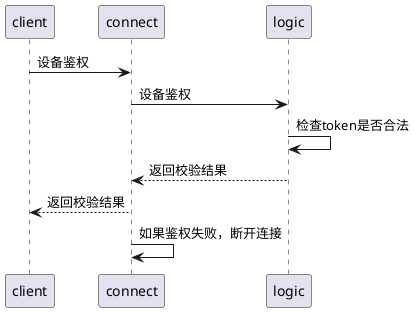 @startuml
participant client
participant connect
participant logic

client -> connect: 设备鉴权
connect -> logic: 设备鉴权

logic -> logic: 检查token是否合法

logic --> connect: 返回校验结果
connect --> client: 返回校验结果

connect -> connect: 如果鉴权失败，断开连接
@enduml
